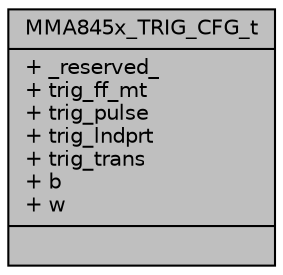 digraph "MMA845x_TRIG_CFG_t"
{
  edge [fontname="Helvetica",fontsize="10",labelfontname="Helvetica",labelfontsize="10"];
  node [fontname="Helvetica",fontsize="10",shape=record];
  Node1 [label="{MMA845x_TRIG_CFG_t\n|+ _reserved_\l+ trig_ff_mt\l+ trig_pulse\l+ trig_lndprt\l+ trig_trans\l+ b\l+ w\l|}",height=0.2,width=0.4,color="black", fillcolor="grey75", style="filled", fontcolor="black"];
}
